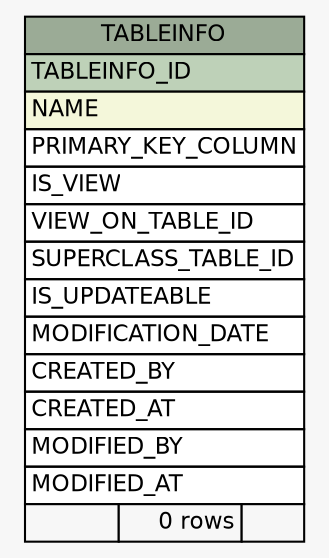 // dot 2.38.0 on Windows 10 10.0
// SchemaSpy rev Unknown
digraph "TABLEINFO" {
  graph [
    rankdir="RL"
    bgcolor="#f7f7f7"
    nodesep="0.18"
    ranksep="0.46"
    fontname="Helvetica"
    fontsize="11"
  ];
  node [
    fontname="Helvetica"
    fontsize="11"
    shape="plaintext"
  ];
  edge [
    arrowsize="0.8"
  ];
  "TABLEINFO" [
    label=<
    <TABLE BORDER="0" CELLBORDER="1" CELLSPACING="0" BGCOLOR="#ffffff">
      <TR><TD COLSPAN="3" BGCOLOR="#9bab96" ALIGN="CENTER">TABLEINFO</TD></TR>
      <TR><TD PORT="TABLEINFO_ID" COLSPAN="3" BGCOLOR="#bed1b8" ALIGN="LEFT">TABLEINFO_ID</TD></TR>
      <TR><TD PORT="NAME" COLSPAN="3" BGCOLOR="#f4f7da" ALIGN="LEFT">NAME</TD></TR>
      <TR><TD PORT="PRIMARY_KEY_COLUMN" COLSPAN="3" ALIGN="LEFT">PRIMARY_KEY_COLUMN</TD></TR>
      <TR><TD PORT="IS_VIEW" COLSPAN="3" ALIGN="LEFT">IS_VIEW</TD></TR>
      <TR><TD PORT="VIEW_ON_TABLE_ID" COLSPAN="3" ALIGN="LEFT">VIEW_ON_TABLE_ID</TD></TR>
      <TR><TD PORT="SUPERCLASS_TABLE_ID" COLSPAN="3" ALIGN="LEFT">SUPERCLASS_TABLE_ID</TD></TR>
      <TR><TD PORT="IS_UPDATEABLE" COLSPAN="3" ALIGN="LEFT">IS_UPDATEABLE</TD></TR>
      <TR><TD PORT="MODIFICATION_DATE" COLSPAN="3" ALIGN="LEFT">MODIFICATION_DATE</TD></TR>
      <TR><TD PORT="CREATED_BY" COLSPAN="3" ALIGN="LEFT">CREATED_BY</TD></TR>
      <TR><TD PORT="CREATED_AT" COLSPAN="3" ALIGN="LEFT">CREATED_AT</TD></TR>
      <TR><TD PORT="MODIFIED_BY" COLSPAN="3" ALIGN="LEFT">MODIFIED_BY</TD></TR>
      <TR><TD PORT="MODIFIED_AT" COLSPAN="3" ALIGN="LEFT">MODIFIED_AT</TD></TR>
      <TR><TD ALIGN="LEFT" BGCOLOR="#f7f7f7">  </TD><TD ALIGN="RIGHT" BGCOLOR="#f7f7f7">0 rows</TD><TD ALIGN="RIGHT" BGCOLOR="#f7f7f7">  </TD></TR>
    </TABLE>>
    URL="tables/TABLEINFO.html"
    tooltip="TABLEINFO"
  ];
}

